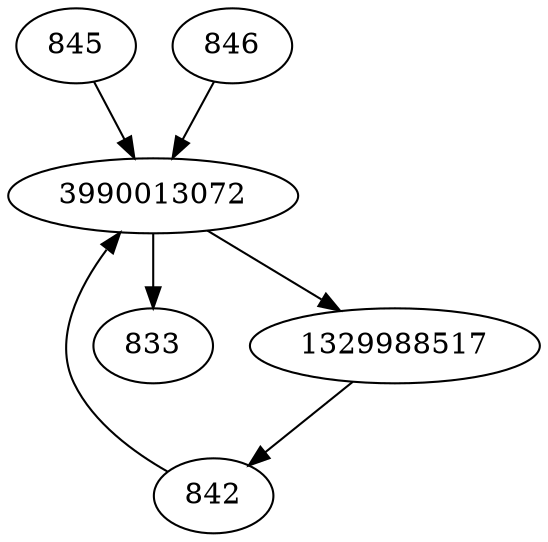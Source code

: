 strict digraph  {
833;
1329988517;
842;
845;
846;
3990013072;
1329988517 -> 842;
842 -> 3990013072;
845 -> 3990013072;
846 -> 3990013072;
3990013072 -> 833;
3990013072 -> 1329988517;
}
